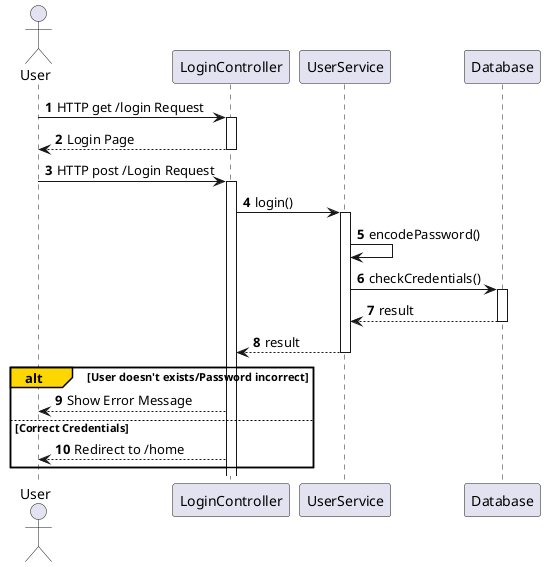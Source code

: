 @startuml Login Sequence Diagram

autonumber

actor User as U
participant "LoginController" as LC
participant UserService as US
participant Database as DB

U -> LC: HTTP get /login Request
activate LC
LC --> U: Login Page
deactivate LC
U -> LC: HTTP post /Login Request
activate LC
LC -> US: login()
    activate US
    US -> US: encodePassword()
    US -> DB: checkCredentials()
    activate DB
    DB --> US: result
    deactivate DB
    US --> LC: result
    deactivate US

alt#gold User doesn't exists/Password incorrect
    LC --> U: Show Error Message
else Correct Credentials

    LC --> U: Redirect to /home
end

@enduml
